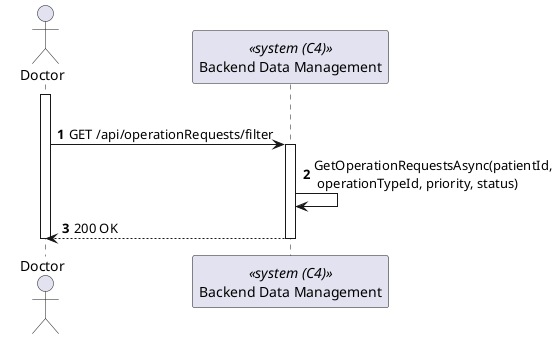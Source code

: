 @startuml process-view

autonumber

actor "Doctor" as Doctor
participant BackendDataManagement as "Backend Data Management" <<system (C4)>>

activate Doctor

    alt Get operation types
        Doctor-> BackendDataManagement : GET /api/operationRequests/filter

        activate BackendDataManagement

            BackendDataManagement -> BackendDataManagement : GetOperationRequestsAsync(patientId,\n operationTypeId, priority, status)

        Doctor <-- BackendDataManagement : 200 OK
        deactivate BackendDataManagement

deactivate Doctor

@enduml